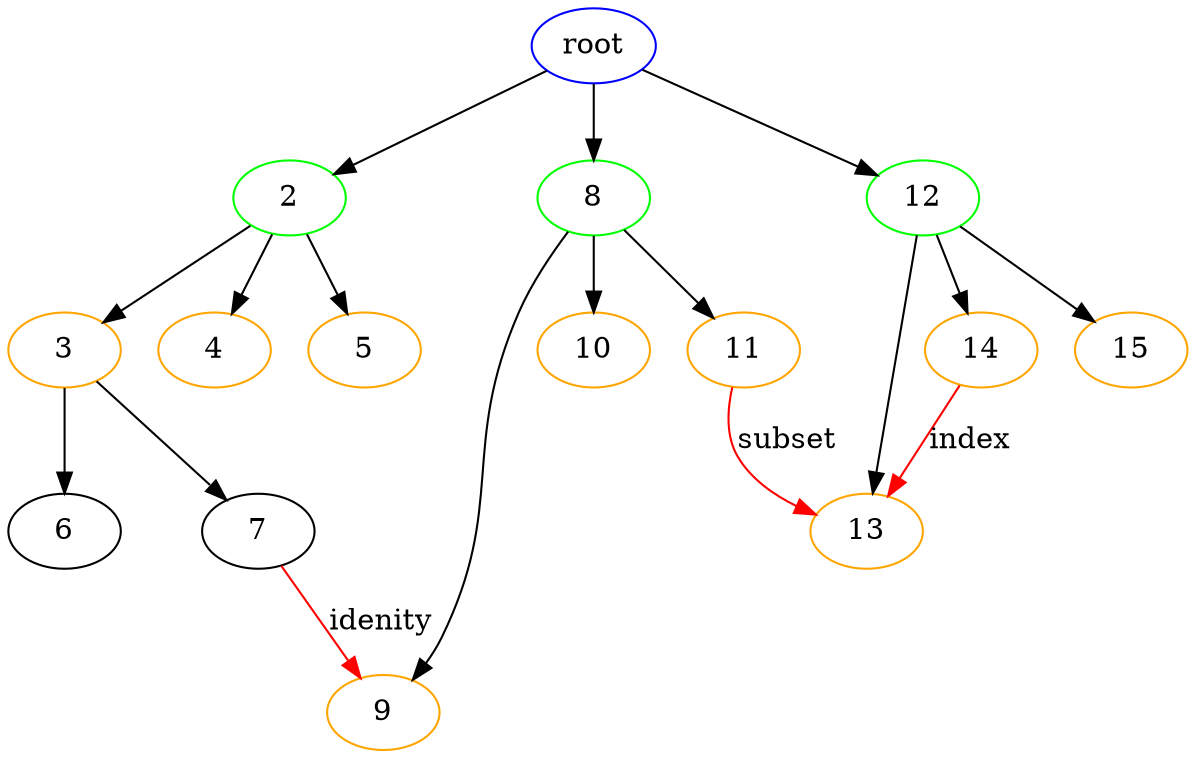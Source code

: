 strict digraph entity {
  root [color=blue]
  2 [color=green]
  8 [color=green]
  12 [color=green]

  3 [color=orange]
  4 [color=orange]
  5 [color=orange]
  9 [color=orange]
  10 [color=orange]
  11 [color=orange]
  13 [color=orange]
  14 [color=orange]
  15 [color=orange]

  root -> 2
  2 -> 3
  2 -> 4
  2 -> 5
  3 -> 6
  3 -> 7

  root -> 8
  8 -> 9
  8 -> 10
  8 -> 11

  root -> 12
  12 -> 13
  12 -> 14
  12 -> 15

  7 -> 9 [label=idenity, color=red]
  11 -> 13 [label=subset, color=red]
  14 -> 13 [label=index, color=red]
}
